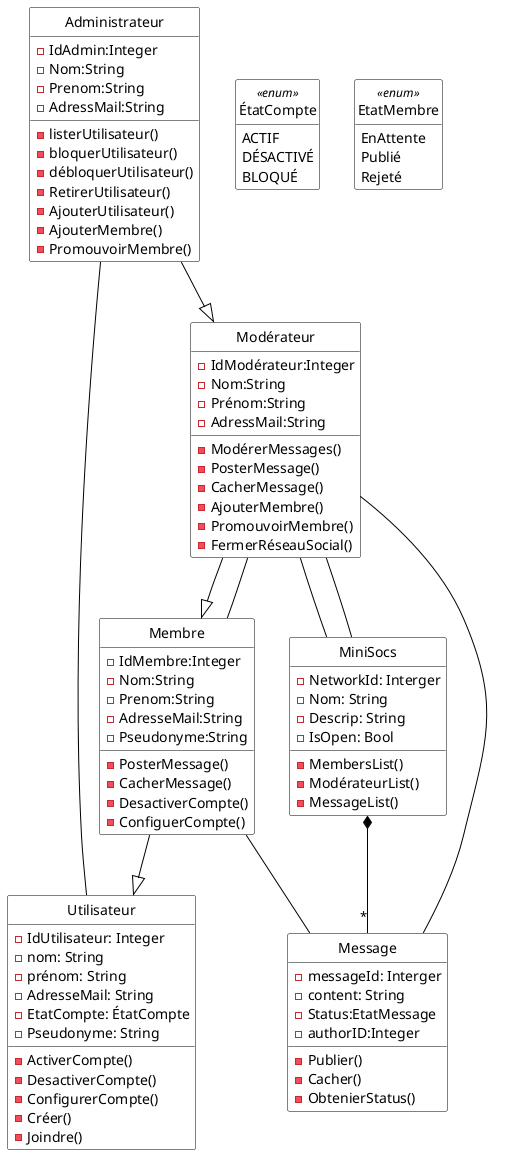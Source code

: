 @startuml

'Diagramme de classes (PlantUML)'

'Configuration charte graphique'
hide empty methods
hide circle
skinparam class {
  BackgroundColor White
  ArrowColor Black
  BorderColor Black
}

'Classes, énumérations, etc.'
class MiniSocs {
  -NetworkId: Interger
  -Nom: String
  -Descrip: String
  -IsOpen: Bool
  -MembersList()
  -ModérateurList()
  -MessageList()
}


class Utilisateur {
  - IdUtilisateur: Integer
  - nom: String
  - prénom: String
  - AdresseMail: String
  -EtatCompte: ÉtatCompte
  -Pseudonyme: String
  -ActiverCompte()
  -DesactiverCompte()
  -ConfigurerCompte()
  -Créer()
  -Joindre()
}


class Membre{
  -IdMembre:Integer
  -Nom:String
  -Prenom:String
  -AdresseMail:String
  - Pseudonyme:String
  -PosterMessage()
  -CacherMessage()
  -DesactiverCompte()
  -ConfiguerCompte()
}


class Administrateur{
  -IdAdmin:Integer
  -Nom:String
  -Prenom:String
  -AdressMail:String
  -listerUtilisateur()
  -bloquerUtilisateur()
  -débloquerUtilisateur()
  -RetirerUtilisateur()
  -AjouterUtilisateur()
  -AjouterMembre()
  -PromouvoirMembre()
}
class Modérateur {
  -IdModérateur:Integer
  -Nom:String
  -Prénom:String
  -AdressMail:String
  -ModérerMessages()
  -PosterMessage()
  -CacherMessage()
  -AjouterMembre()
  -PromouvoirMembre()
  -FermerRéseauSocial()
  
}

class Message{
  -messageId: Interger
  -content: String
  -Status:EtatMessage
  -authorID:Integer
  -Publier()
  -Cacher()
  -ObtenierStatus()
}

enum ÉtatCompte <<enum>> {
  ACTIF
  DÉSACTIVÉ
  BLOQUÉ
}

enum EtatMembre <<enum>>{
  EnAttente
  Publié
  Rejeté
}

'Associations, etc.'

Administrateur--|> Modérateur
Administrateur-- Utilisateur
Membre --|> Utilisateur 
Modérateur --|> Membre
Modérateur--Membre
Modérateur--MiniSocs
Membre-- Message
Modérateur--Message
Modérateur--MiniSocs
MiniSocs*--"*" Message


'Au besoin, aides pour le positionnement'

@enduml

